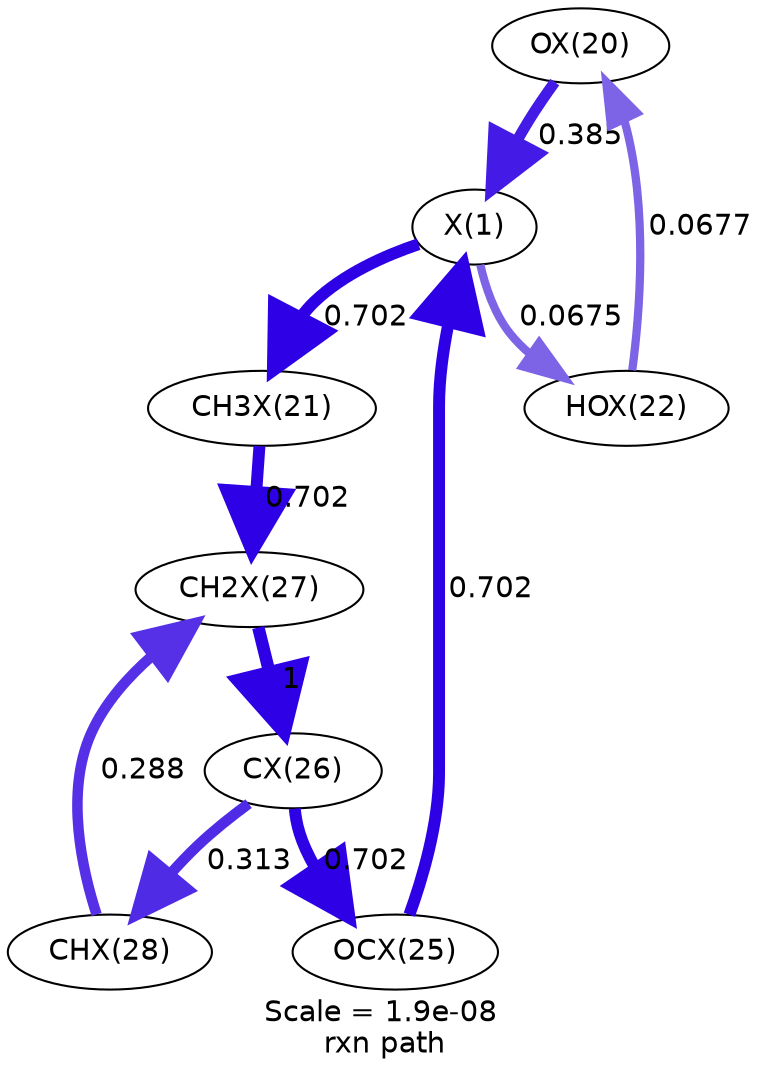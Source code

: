 digraph reaction_paths {
center=1;
s24 -> s22[fontname="Helvetica", style="setlinewidth(5.28)", arrowsize=2.64, color="0.7, 0.885, 0.9"
, label=" 0.385"];
s22 -> s26[fontname="Helvetica", style="setlinewidth(3.96)", arrowsize=1.98, color="0.7, 0.567, 0.9"
, label=" 0.0675"];
s22 -> s25[fontname="Helvetica", style="setlinewidth(5.73)", arrowsize=2.87, color="0.7, 1.2, 0.9"
, label=" 0.702"];
s29 -> s22[fontname="Helvetica", style="setlinewidth(5.73)", arrowsize=2.87, color="0.7, 1.2, 0.9"
, label=" 0.702"];
s26 -> s24[fontname="Helvetica", style="setlinewidth(3.97)", arrowsize=1.98, color="0.7, 0.568, 0.9"
, label=" 0.0677"];
s25 -> s31[fontname="Helvetica", style="setlinewidth(5.73)", arrowsize=2.87, color="0.7, 1.2, 0.9"
, label=" 0.702"];
s32 -> s31[fontname="Helvetica", style="setlinewidth(5.06)", arrowsize=2.53, color="0.7, 0.788, 0.9"
, label=" 0.288"];
s31 -> s30[fontname="Helvetica", style="setlinewidth(6)", arrowsize=3, color="0.7, 1.5, 0.9"
, label=" 1"];
s30 -> s32[fontname="Helvetica", style="setlinewidth(5.12)", arrowsize=2.56, color="0.7, 0.813, 0.9"
, label=" 0.313"];
s30 -> s29[fontname="Helvetica", style="setlinewidth(5.73)", arrowsize=2.87, color="0.7, 1.2, 0.9"
, label=" 0.702"];
s22 [ fontname="Helvetica", label="X(1)"];
s24 [ fontname="Helvetica", label="OX(20)"];
s25 [ fontname="Helvetica", label="CH3X(21)"];
s26 [ fontname="Helvetica", label="HOX(22)"];
s29 [ fontname="Helvetica", label="OCX(25)"];
s30 [ fontname="Helvetica", label="CX(26)"];
s31 [ fontname="Helvetica", label="CH2X(27)"];
s32 [ fontname="Helvetica", label="CHX(28)"];
 label = "Scale = 1.9e-08\l rxn path";
 fontname = "Helvetica";
}
